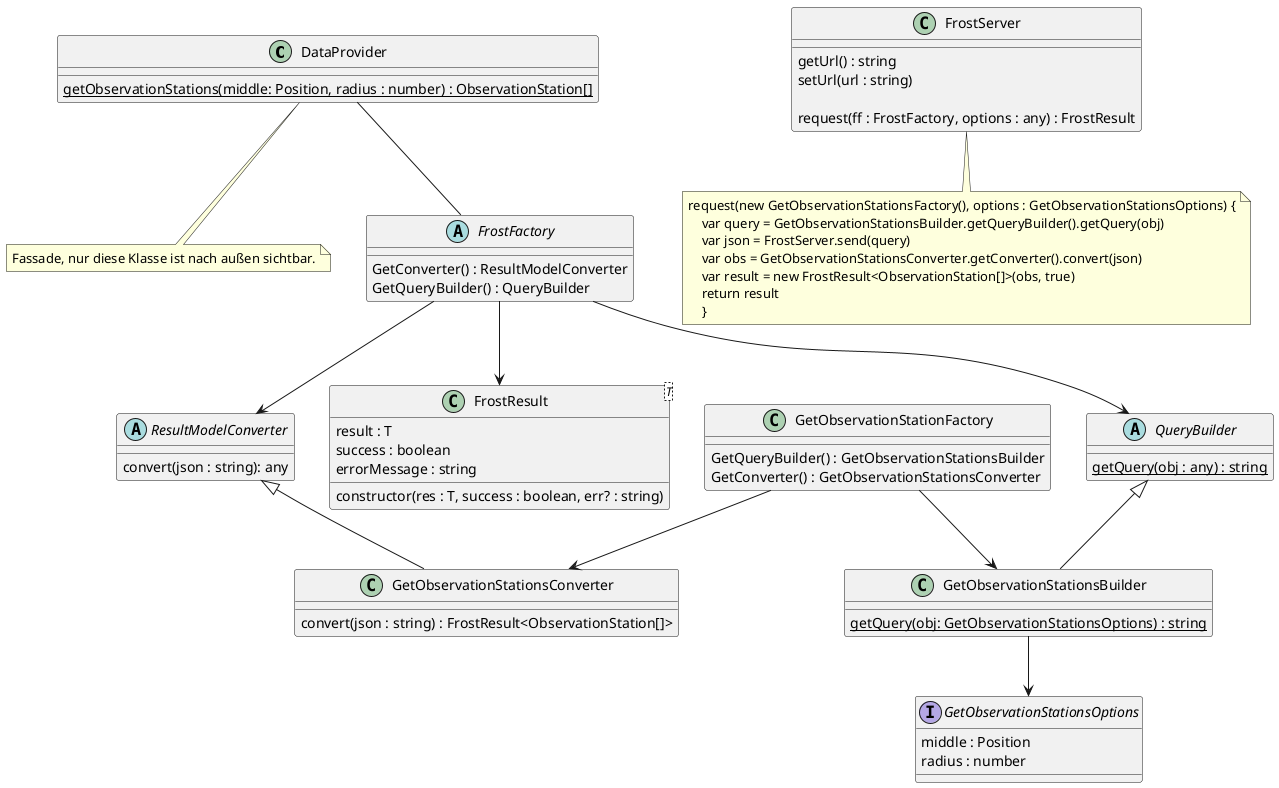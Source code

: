 @startuml FROST

class DataProvider {
    {static} getObservationStations(middle: Position, radius : number) : ObservationStation[]
}

note as N1
    Fassade, nur diese Klasse ist nach außen sichtbar.
end note

DataProvider .. N1

DataProvider -- FrostFactory

abstract QueryBuilder {
    {static} getQuery(obj : any) : string
}

FrostFactory --> ResultModelConverter

class GetObservationStationsBuilder extends QueryBuilder {
    {static} getQuery(obj: GetObservationStationsOptions) : string
}

GetObservationStationsBuilder --> GetObservationStationsOptions
GetObservationStationFactory --> GetObservationStationsBuilder
GetObservationStationFactory --> GetObservationStationsConverter

interface GetObservationStationsOptions {
    middle : Position
    radius : number
}

abstract ResultModelConverter {
    convert(json : string): any
}

class GetObservationStationsConverter extends ResultModelConverter {
    convert(json : string) : FrostResult<ObservationStation[]>
}

abstract FrostFactory {
    GetConverter() : ResultModelConverter
    GetQueryBuilder() : QueryBuilder
}

class GetObservationStationFactory {
    GetQueryBuilder() : GetObservationStationsBuilder
    GetConverter() : GetObservationStationsConverter
}

FrostFactory --> QueryBuilder
FrostFactory --> FrostResult

class FrostResult<T> {
    constructor(res : T, success : boolean, err? : string)
    result : T
    success : boolean
    errorMessage : string
}

class FrostServer {
    getUrl() : string
    setUrl(url : string)

    request(ff : FrostFactory, options : any) : FrostResult
}
note as N2
request(new GetObservationStationsFactory(), options : GetObservationStationsOptions) {
    var query = GetObservationStationsBuilder.getQueryBuilder().getQuery(obj)
    var json = FrostServer.send(query)
    var obs = GetObservationStationsConverter.getConverter().convert(json)
    var result = new FrostResult<ObservationStation[]>(obs, true)
    return result
    }
end note
FrostServer .. N2

@enduml